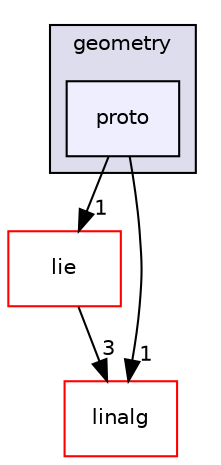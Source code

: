 digraph "/home/runner/work/Sophus/Sophus/cpp/sophus/geometry/proto" {
  compound=true
  node [ fontsize="10", fontname="Helvetica"];
  edge [ labelfontsize="10", labelfontname="Helvetica"];
  subgraph clusterdir_ac36b4d59fa077a170b439c47c9c2b90 {
    graph [ bgcolor="#ddddee", pencolor="black", label="geometry" fontname="Helvetica", fontsize="10", URL="dir_ac36b4d59fa077a170b439c47c9c2b90.html"]
  dir_42c786e8135414e4f269e4f587528499 [shape=box, label="proto", style="filled", fillcolor="#eeeeff", pencolor="black", URL="dir_42c786e8135414e4f269e4f587528499.html"];
  }
  dir_e4d7764f299ff37161f14b275a37fe93 [shape=box label="lie" fillcolor="white" style="filled" color="red" URL="dir_e4d7764f299ff37161f14b275a37fe93.html"];
  dir_246b32a499e23272b6f273a9e5862f57 [shape=box label="linalg" fillcolor="white" style="filled" color="red" URL="dir_246b32a499e23272b6f273a9e5862f57.html"];
  dir_42c786e8135414e4f269e4f587528499->dir_e4d7764f299ff37161f14b275a37fe93 [headlabel="1", labeldistance=1.5 headhref="dir_000006_000009.html"];
  dir_42c786e8135414e4f269e4f587528499->dir_246b32a499e23272b6f273a9e5862f57 [headlabel="1", labeldistance=1.5 headhref="dir_000006_000012.html"];
  dir_e4d7764f299ff37161f14b275a37fe93->dir_246b32a499e23272b6f273a9e5862f57 [headlabel="3", labeldistance=1.5 headhref="dir_000009_000012.html"];
}
